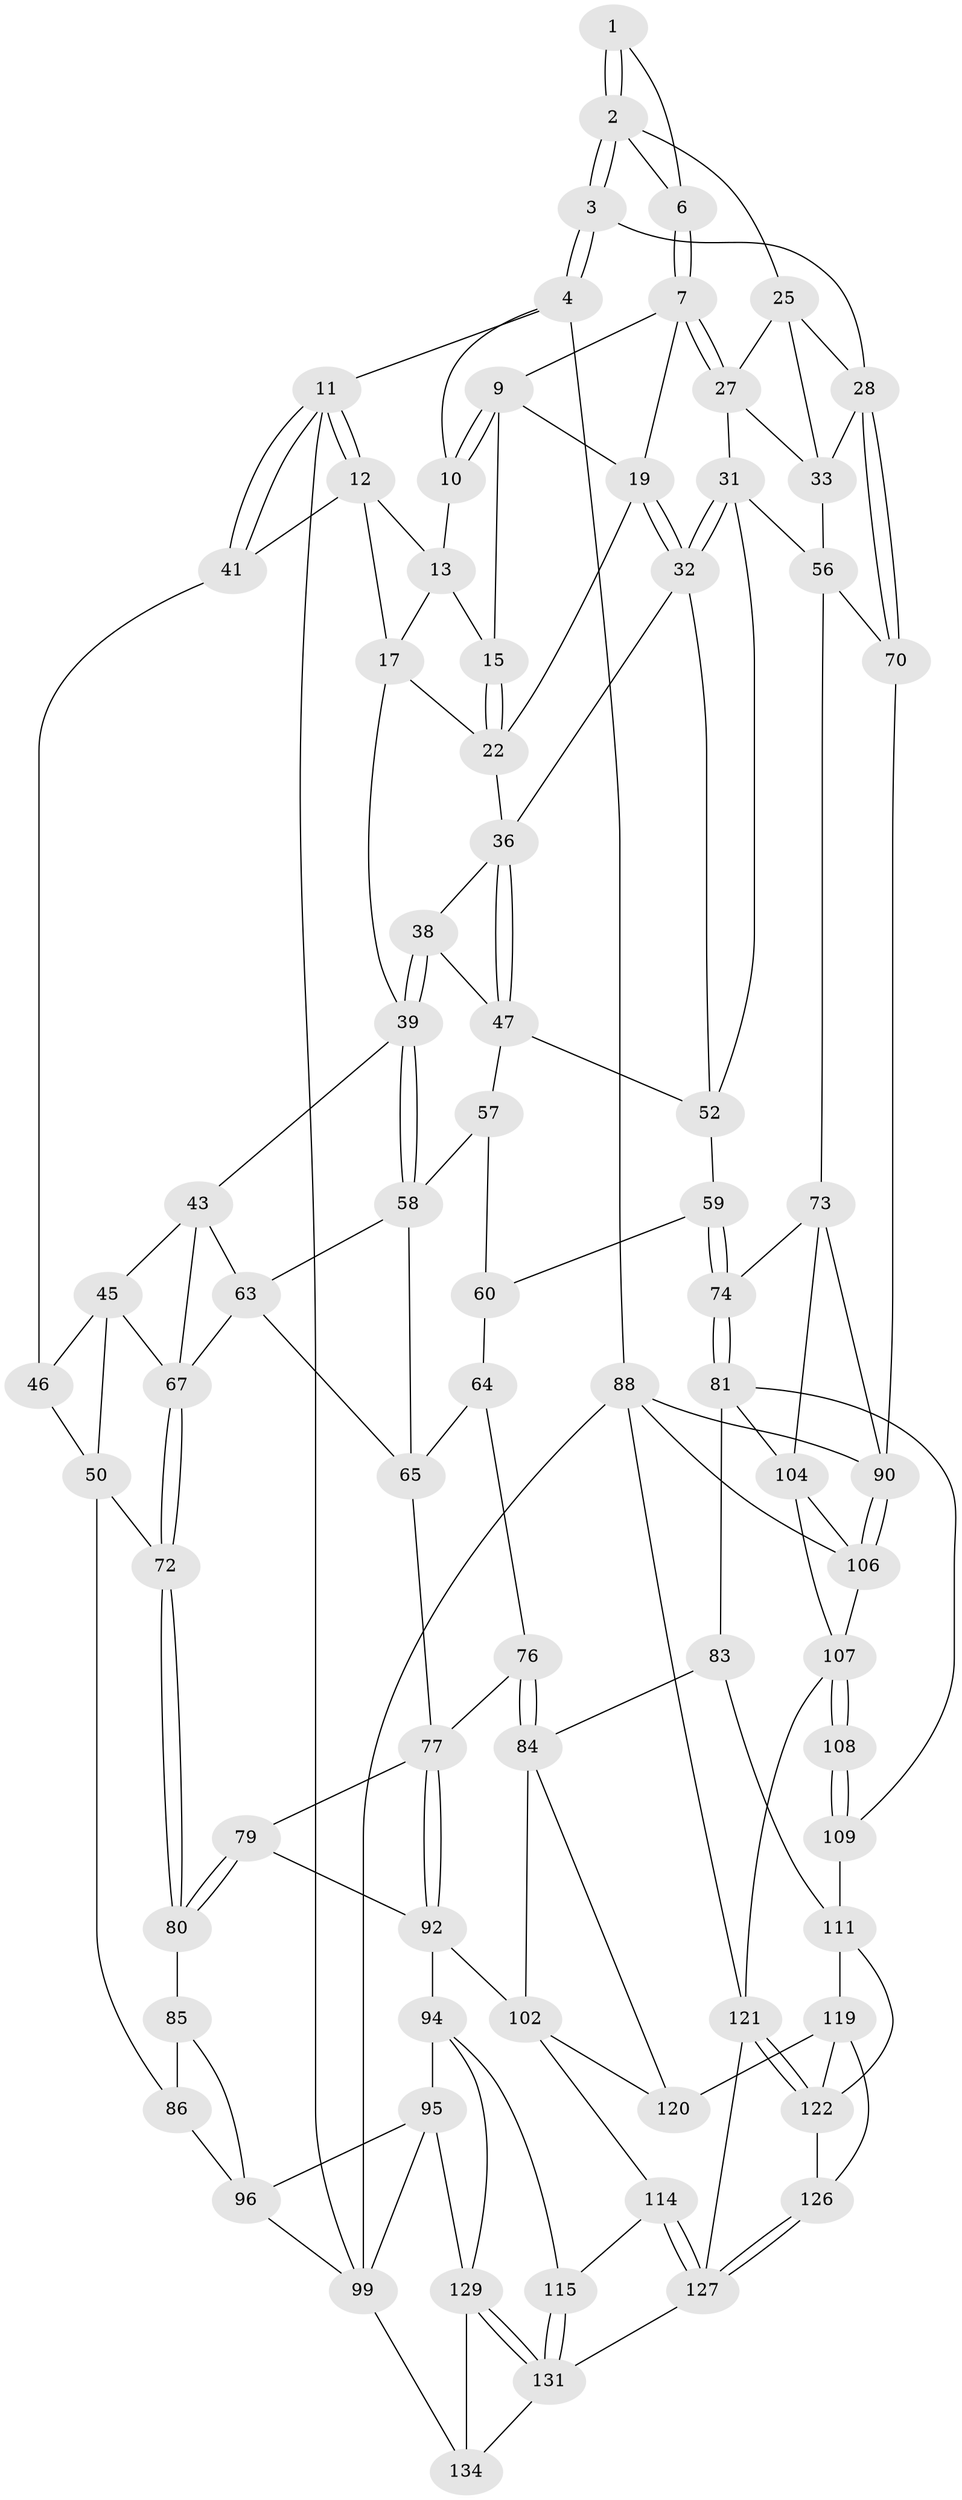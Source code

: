 // original degree distribution, {3: 0.014925373134328358, 5: 0.5074626865671642, 6: 0.23134328358208955, 4: 0.2462686567164179}
// Generated by graph-tools (version 1.1) at 2025/11/02/27/25 16:11:55]
// undirected, 78 vertices, 172 edges
graph export_dot {
graph [start="1"]
  node [color=gray90,style=filled];
  1 [pos="+0.9246662023572081+0"];
  2 [pos="+0.9695381739647883+0.08959148143136683",super="+21"];
  3 [pos="+1+0.13878011316540442"];
  4 [pos="+1+0",super="+5"];
  6 [pos="+0.8647238669170896+0.07313667093684513"];
  7 [pos="+0.7541311087037842+0.08893757447227224",super="+8"];
  9 [pos="+0.6891617604067943+0",super="+14"];
  10 [pos="+0.6896453123004068+0"];
  11 [pos="+0+0"];
  12 [pos="+0.2694753180742957+0",super="+18"];
  13 [pos="+0.3434647375125844+0",super="+16"];
  15 [pos="+0.44948729779809027+0.054365764322467834"];
  17 [pos="+0.2413877965693622+0.1548653856303643",super="+24"];
  19 [pos="+0.6202406442830881+0.19483740786986598",super="+20"];
  22 [pos="+0.4401712513519473+0.17253518708804438",super="+23"];
  25 [pos="+0.920729311950625+0.16320541512568468",super="+26"];
  27 [pos="+0.8020338542643807+0.17767223005764274",super="+30"];
  28 [pos="+1+0.3552869496684117",super="+29"];
  31 [pos="+0.7532803005447831+0.3315099193044722",super="+54"];
  32 [pos="+0.6223714057678842+0.21485953111448344",super="+35"];
  33 [pos="+0.9764227016145529+0.3183333790304146",super="+34"];
  36 [pos="+0.507891840597607+0.26620370857866676",super="+37"];
  38 [pos="+0.4297297914111889+0.32817516165996885"];
  39 [pos="+0.4096306730265353+0.3493717855671892",super="+40"];
  41 [pos="+0+0",super="+42"];
  43 [pos="+0.24540449505994594+0.38062945417678073",super="+44"];
  45 [pos="+0.1502728044726061+0.22169797218201043",super="+49"];
  46 [pos="+0.14749726656330778+0.19522535762377458",super="+48"];
  47 [pos="+0.46931465851572085+0.3204792026882084",super="+53"];
  50 [pos="+0.05627077412467757+0.4591286664755503",super="+51"];
  52 [pos="+0.5651013927687941+0.3469145940316846",super="+55"];
  56 [pos="+0.8199016636654604+0.3929553380588938",super="+71"];
  57 [pos="+0.5251610643596479+0.39949315276396363"];
  58 [pos="+0.4084220345852964+0.3605452440964325",super="+62"];
  59 [pos="+0.6760402595897452+0.47900245984951545"];
  60 [pos="+0.6729283882591336+0.4804005661346345",super="+61"];
  63 [pos="+0.37892631911725105+0.40055821854611967",super="+66"];
  64 [pos="+0.4896524041884548+0.47812564119192946",super="+75"];
  65 [pos="+0.45698344570216126+0.46182908163746156",super="+69"];
  67 [pos="+0.2348148864681083+0.4255532370496202",super="+68"];
  70 [pos="+1+0.495755871507105"];
  72 [pos="+0.24334747547931085+0.5787399385311682"];
  73 [pos="+0.8284307517239199+0.5994372789009778",super="+103"];
  74 [pos="+0.7687344158595785+0.6106149099717568"];
  76 [pos="+0.5326674100300671+0.5742026988584281"];
  77 [pos="+0.4404009383097896+0.5985126764482847",super="+78"];
  79 [pos="+0.2632337490737734+0.5957556762390235"];
  80 [pos="+0.2531574241970878+0.5927122835572101"];
  81 [pos="+0.7491788042088859+0.6453210380980082",super="+82"];
  83 [pos="+0.6925143780505663+0.6889537057561452"];
  84 [pos="+0.5715028556318501+0.6629592874816047",super="+101"];
  85 [pos="+0.25292337648103314+0.5928446589432362",super="+97"];
  86 [pos="+0.09886033581930137+0.6253151804731919",super="+87"];
  88 [pos="+1+1",super="+89"];
  90 [pos="+1+0.7995955210850535",super="+91"];
  92 [pos="+0.4005291049462264+0.6875439923059077",super="+93"];
  94 [pos="+0.2832659433262624+0.7679631839408606",super="+116"];
  95 [pos="+0.20908764048714584+0.7958153089169011",super="+128"];
  96 [pos="+0.1724259675020257+0.7659546797755465",super="+98"];
  99 [pos="+0+1",super="+100"];
  102 [pos="+0.4046086971923202+0.6918807133061615",super="+113"];
  104 [pos="+0.8985560210831863+0.6870638368613382",super="+105"];
  106 [pos="+0.9570322902293195+0.7487989046253966",super="+117"];
  107 [pos="+0.858072152220521+0.7869533828705891",super="+118"];
  108 [pos="+0.8294995143375445+0.7830731434658285"];
  109 [pos="+0.7616449104268567+0.7012136574475819",super="+110"];
  111 [pos="+0.704025207784213+0.8104081779805782",super="+112"];
  114 [pos="+0.44170983439686706+0.867059374579525"];
  115 [pos="+0.41905860922652904+0.8698200027352991"];
  119 [pos="+0.5580920594062807+0.799525505451113",super="+125"];
  120 [pos="+0.5322623379617584+0.7875549900560463"];
  121 [pos="+0.8624009155868354+1",super="+124"];
  122 [pos="+0.7574170172502238+0.91837997373825",super="+123"];
  126 [pos="+0.5665789973254386+0.9754335460190735"];
  127 [pos="+0.5428274397756976+1",super="+132"];
  129 [pos="+0.25513270931533955+0.9267346296760878",super="+130"];
  131 [pos="+0.349262438506284+0.9830072172544181",super="+133"];
  134 [pos="+0+1"];
  1 -- 2;
  1 -- 2;
  1 -- 6;
  2 -- 3;
  2 -- 3;
  2 -- 25;
  2 -- 6;
  3 -- 4;
  3 -- 4;
  3 -- 28;
  4 -- 11;
  4 -- 88;
  4 -- 10;
  6 -- 7;
  6 -- 7;
  7 -- 27;
  7 -- 27;
  7 -- 9;
  7 -- 19;
  9 -- 10;
  9 -- 10;
  9 -- 19;
  9 -- 15;
  10 -- 13;
  11 -- 12;
  11 -- 12;
  11 -- 41;
  11 -- 41;
  11 -- 99;
  12 -- 13;
  12 -- 17;
  12 -- 41;
  13 -- 17;
  13 -- 15;
  15 -- 22;
  15 -- 22;
  17 -- 22;
  17 -- 39;
  19 -- 32;
  19 -- 32;
  19 -- 22;
  22 -- 36;
  25 -- 28;
  25 -- 27;
  25 -- 33;
  27 -- 31;
  27 -- 33;
  28 -- 70;
  28 -- 70;
  28 -- 33;
  31 -- 32;
  31 -- 32;
  31 -- 56;
  31 -- 52;
  32 -- 36;
  32 -- 52;
  33 -- 56;
  36 -- 47;
  36 -- 47;
  36 -- 38;
  38 -- 39;
  38 -- 39;
  38 -- 47;
  39 -- 58;
  39 -- 58;
  39 -- 43;
  41 -- 46 [weight=2];
  43 -- 63;
  43 -- 67;
  43 -- 45;
  45 -- 46;
  45 -- 50;
  45 -- 67;
  46 -- 50;
  47 -- 57;
  47 -- 52;
  50 -- 72;
  50 -- 86;
  52 -- 59;
  56 -- 73;
  56 -- 70;
  57 -- 58;
  57 -- 60;
  58 -- 65;
  58 -- 63;
  59 -- 60;
  59 -- 74;
  59 -- 74;
  60 -- 64 [weight=2];
  63 -- 65;
  63 -- 67;
  64 -- 65;
  64 -- 76;
  65 -- 77;
  67 -- 72;
  67 -- 72;
  70 -- 90;
  72 -- 80;
  72 -- 80;
  73 -- 74;
  73 -- 104;
  73 -- 90;
  74 -- 81;
  74 -- 81;
  76 -- 77;
  76 -- 84;
  76 -- 84;
  77 -- 92;
  77 -- 92;
  77 -- 79;
  79 -- 80;
  79 -- 80;
  79 -- 92;
  80 -- 85;
  81 -- 83;
  81 -- 109;
  81 -- 104;
  83 -- 84;
  83 -- 111;
  84 -- 120;
  84 -- 102;
  85 -- 86 [weight=2];
  85 -- 96;
  86 -- 96;
  88 -- 90;
  88 -- 99;
  88 -- 106;
  88 -- 121;
  90 -- 106;
  90 -- 106;
  92 -- 102;
  92 -- 94;
  94 -- 95;
  94 -- 129;
  94 -- 115;
  95 -- 96;
  95 -- 129;
  95 -- 99;
  96 -- 99;
  99 -- 134;
  102 -- 120;
  102 -- 114;
  104 -- 106;
  104 -- 107;
  106 -- 107;
  107 -- 108;
  107 -- 108;
  107 -- 121;
  108 -- 109 [weight=2];
  108 -- 109;
  109 -- 111;
  111 -- 122;
  111 -- 119;
  114 -- 115;
  114 -- 127;
  114 -- 127;
  115 -- 131;
  115 -- 131;
  119 -- 120;
  119 -- 122;
  119 -- 126;
  121 -- 122;
  121 -- 122;
  121 -- 127;
  122 -- 126;
  126 -- 127;
  126 -- 127;
  127 -- 131;
  129 -- 131;
  129 -- 131;
  129 -- 134;
  131 -- 134;
}
